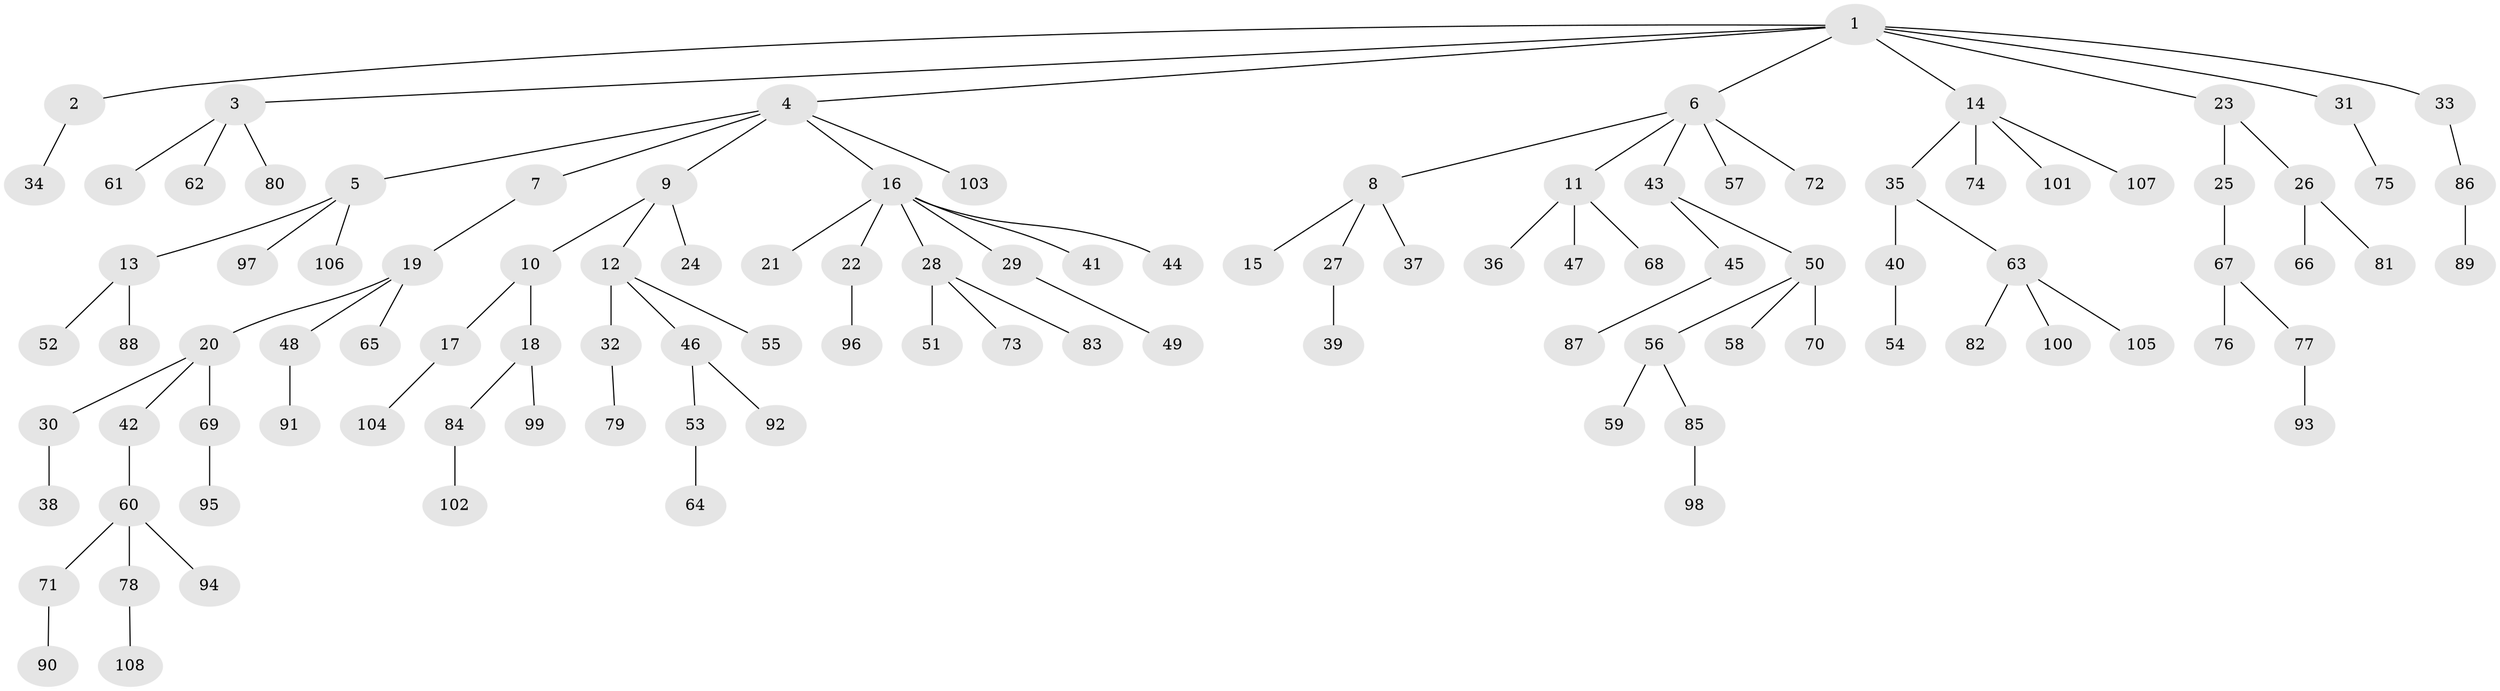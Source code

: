 // Generated by graph-tools (version 1.1) at 2025/02/03/09/25 03:02:21]
// undirected, 108 vertices, 107 edges
graph export_dot {
graph [start="1"]
  node [color=gray90,style=filled];
  1;
  2;
  3;
  4;
  5;
  6;
  7;
  8;
  9;
  10;
  11;
  12;
  13;
  14;
  15;
  16;
  17;
  18;
  19;
  20;
  21;
  22;
  23;
  24;
  25;
  26;
  27;
  28;
  29;
  30;
  31;
  32;
  33;
  34;
  35;
  36;
  37;
  38;
  39;
  40;
  41;
  42;
  43;
  44;
  45;
  46;
  47;
  48;
  49;
  50;
  51;
  52;
  53;
  54;
  55;
  56;
  57;
  58;
  59;
  60;
  61;
  62;
  63;
  64;
  65;
  66;
  67;
  68;
  69;
  70;
  71;
  72;
  73;
  74;
  75;
  76;
  77;
  78;
  79;
  80;
  81;
  82;
  83;
  84;
  85;
  86;
  87;
  88;
  89;
  90;
  91;
  92;
  93;
  94;
  95;
  96;
  97;
  98;
  99;
  100;
  101;
  102;
  103;
  104;
  105;
  106;
  107;
  108;
  1 -- 2;
  1 -- 3;
  1 -- 4;
  1 -- 6;
  1 -- 14;
  1 -- 23;
  1 -- 31;
  1 -- 33;
  2 -- 34;
  3 -- 61;
  3 -- 62;
  3 -- 80;
  4 -- 5;
  4 -- 7;
  4 -- 9;
  4 -- 16;
  4 -- 103;
  5 -- 13;
  5 -- 97;
  5 -- 106;
  6 -- 8;
  6 -- 11;
  6 -- 43;
  6 -- 57;
  6 -- 72;
  7 -- 19;
  8 -- 15;
  8 -- 27;
  8 -- 37;
  9 -- 10;
  9 -- 12;
  9 -- 24;
  10 -- 17;
  10 -- 18;
  11 -- 36;
  11 -- 47;
  11 -- 68;
  12 -- 32;
  12 -- 46;
  12 -- 55;
  13 -- 52;
  13 -- 88;
  14 -- 35;
  14 -- 74;
  14 -- 101;
  14 -- 107;
  16 -- 21;
  16 -- 22;
  16 -- 28;
  16 -- 29;
  16 -- 41;
  16 -- 44;
  17 -- 104;
  18 -- 84;
  18 -- 99;
  19 -- 20;
  19 -- 48;
  19 -- 65;
  20 -- 30;
  20 -- 42;
  20 -- 69;
  22 -- 96;
  23 -- 25;
  23 -- 26;
  25 -- 67;
  26 -- 66;
  26 -- 81;
  27 -- 39;
  28 -- 51;
  28 -- 73;
  28 -- 83;
  29 -- 49;
  30 -- 38;
  31 -- 75;
  32 -- 79;
  33 -- 86;
  35 -- 40;
  35 -- 63;
  40 -- 54;
  42 -- 60;
  43 -- 45;
  43 -- 50;
  45 -- 87;
  46 -- 53;
  46 -- 92;
  48 -- 91;
  50 -- 56;
  50 -- 58;
  50 -- 70;
  53 -- 64;
  56 -- 59;
  56 -- 85;
  60 -- 71;
  60 -- 78;
  60 -- 94;
  63 -- 82;
  63 -- 100;
  63 -- 105;
  67 -- 76;
  67 -- 77;
  69 -- 95;
  71 -- 90;
  77 -- 93;
  78 -- 108;
  84 -- 102;
  85 -- 98;
  86 -- 89;
}
